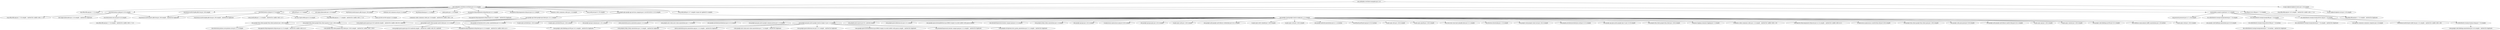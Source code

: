 digraph examples {
	"com.xebialabs.overthere:examples:jar:1.0.0" -> "com.xebialabs.overthere:overthere:jar:5.3.2:compile" ; 
	"com.xebialabs.overthere:examples:jar:1.0.0" -> "ch.qos.logback:logback-classic:jar:1.0.6:compile" ; 
	"com.xebialabs.overthere:overthere:jar:5.3.2:compile" -> "nl.javadude.scannit:scannit:jar:1.4.1:compile" ; 
	"com.xebialabs.overthere:overthere:jar:5.3.2:compile" -> "org.slf4j:slf4j-api:jar:1.7.12:compile" ; 
	"com.xebialabs.overthere:overthere:jar:5.3.2:compile" -> "org.slf4j:jcl-over-slf4j:jar:1.7.12:compile" ; 
	"com.xebialabs.overthere:overthere:jar:5.3.2:compile" -> "com.hierynomus:sshj:jar:0.27.0:compile" ; 
	"com.xebialabs.overthere:overthere:jar:5.3.2:compile" -> "jcifs:jcifs:jar:1.3.17:compile" ; 
	"com.xebialabs.overthere:overthere:jar:5.3.2:compile" -> "com.hierynomus:smbj:jar:0.10.0:compile" ; 
	"com.xebialabs.overthere:overthere:jar:5.3.2:compile" -> "net.engio:mbassador:jar:1.3.0:compile" ; 
	"com.xebialabs.overthere:overthere:jar:5.3.2:compile" -> "org.bouncycastle:bcprov-jdk15on:jar:1.60:compile" ; 
	"com.xebialabs.overthere:overthere:jar:5.3.2:compile" -> "org.bouncycastle:bcpkix-jdk15on:jar:1.60:compile" ; 
	"com.xebialabs.overthere:overthere:jar:5.3.2:compile" -> "commons-net:commons-net:jar:3.3:compile" ; 
	"com.xebialabs.overthere:overthere:jar:5.3.2:compile" -> "org.dom4j:dom4j:jar:2.1.3:compile" ; 
	"com.xebialabs.overthere:overthere:jar:5.3.2:compile" -> "jaxen:jaxen:jar:1.1.6:compile" ; 
	"com.xebialabs.overthere:overthere:jar:5.3.2:compile" -> "org.apache.httpcomponents:httpclient:jar:4.4.1:compile" ; 
	"com.xebialabs.overthere:overthere:jar:5.3.2:compile" -> "org.apache.httpcomponents:httpcore:jar:4.4.1:compile" ; 
	"com.xebialabs.overthere:overthere:jar:5.3.2:compile" -> "commons-codec:commons-codec:jar:1.10:compile" ; 
	"com.xebialabs.overthere:overthere:jar:5.3.2:compile" -> "com.jcraft:jsch:jar:0.1.55:compile" ; 
	"com.xebialabs.overthere:overthere:jar:5.3.2:compile" -> "com.google.cloud:google-cloud-os-login:jar:1.2.2:compile" ; 
	"com.xebialabs.overthere:overthere:jar:5.3.2:compile" -> "com.google.apis:google-api-services-compute:jar:v1-rev20210310-1.31.0:compile" ; 
	"com.xebialabs.overthere:overthere:jar:5.3.2:compile" -> "com.jcraft:jzlib:jar:1.0.7:compile (scope not updated to compile)" ; 
	"nl.javadude.scannit:scannit:jar:1.4.1:compile" -> "de.schlichtherle.truezip:truezip-file:jar:7.7.8:compile" ; 
	"nl.javadude.scannit:scannit:jar:1.4.1:compile" -> "org.javassist:javassist:jar:3.17.1-GA:compile" ; 
	"nl.javadude.scannit:scannit:jar:1.4.1:compile" -> "de.schlichtherle.truezip:truezip-driver-zip:jar:7.7.8:compile" ; 
	"nl.javadude.scannit:scannit:jar:1.4.1:compile" -> "(org.slf4j:slf4j-api:jar:1.7.12:compile - omitted for duplicate)" ; 
	"nl.javadude.scannit:scannit:jar:1.4.1:compile" -> "de.schlichtherle.truezip:truezip-kernel:jar:7.7.8:compile" ; 
	"de.schlichtherle.truezip:truezip-file:jar:7.7.8:compile" -> "de.schlichtherle.truezip:truezip-driver-file:jar:7.7.8:runtime" ; 
	"de.schlichtherle.truezip:truezip-file:jar:7.7.8:compile" -> "(de.schlichtherle.truezip:truezip-kernel:jar:7.7.8:compile - omitted for duplicate)" ; 
	"de.schlichtherle.truezip:truezip-driver-file:jar:7.7.8:runtime" -> "(de.schlichtherle.truezip:truezip-kernel:jar:7.7.8:runtime - omitted for duplicate)" ; 
	"de.schlichtherle.truezip:truezip-driver-zip:jar:7.7.8:compile" -> "de.schlichtherle.truezip:truezip-swing:jar:7.7.8:compile" ; 
	"de.schlichtherle.truezip:truezip-driver-zip:jar:7.7.8:compile" -> "org.apache.commons:commons-compress:jar:1.9:compile" ; 
	"de.schlichtherle.truezip:truezip-driver-zip:jar:7.7.8:compile" -> "(org.bouncycastle:bcprov-jdk15on:jar:1.51:compile - omitted for conflict with 1.60)" ; 
	"de.schlichtherle.truezip:truezip-driver-zip:jar:7.7.8:compile" -> "(de.schlichtherle.truezip:truezip-kernel:jar:7.7.8:compile - omitted for duplicate)" ; 
	"de.schlichtherle.truezip:truezip-swing:jar:7.7.8:compile" -> "(com.google.code.findbugs:annotations:jar:3.0.0:compile - omitted for duplicate)" ; 
	"de.schlichtherle.truezip:truezip-kernel:jar:7.7.8:compile" -> "com.google.code.findbugs:annotations:jar:3.0.0:compile" ; 
	"org.slf4j:jcl-over-slf4j:jar:1.7.12:compile" -> "(org.slf4j:slf4j-api:jar:1.7.12:compile - omitted for duplicate)" ; 
	"com.hierynomus:sshj:jar:0.27.0:compile" -> "(org.slf4j:slf4j-api:jar:1.7.7:compile - omitted for conflict with 1.7.12)" ; 
	"com.hierynomus:sshj:jar:0.27.0:compile" -> "(org.bouncycastle:bcprov-jdk15on:jar:1.60:compile - omitted for duplicate)" ; 
	"com.hierynomus:sshj:jar:0.27.0:compile" -> "(org.bouncycastle:bcpkix-jdk15on:jar:1.60:compile - omitted for duplicate)" ; 
	"com.hierynomus:sshj:jar:0.27.0:compile" -> "(com.jcraft:jzlib:jar:1.1.3:compile - omitted for conflict with 1.0.7)" ; 
	"com.hierynomus:sshj:jar:0.27.0:compile" -> "net.i2p.crypto:eddsa:jar:0.2.0:compile" ; 
	"jcifs:jcifs:jar:1.3.17:compile" -> "javax.servlet:servlet-api:jar:2.4:compile" ; 
	"com.hierynomus:smbj:jar:0.10.0:compile" -> "(org.slf4j:slf4j-api:jar:1.7.25:compile - omitted for conflict with 1.7.12)" ; 
	"com.hierynomus:smbj:jar:0.10.0:compile" -> "(org.bouncycastle:bcprov-jdk15on:jar:1.60:compile - omitted for duplicate)" ; 
	"com.hierynomus:smbj:jar:0.10.0:compile" -> "(net.engio:mbassador:jar:1.3.0:compile - omitted for duplicate)" ; 
	"com.hierynomus:smbj:jar:0.10.0:compile" -> "com.hierynomus:asn-one:jar:0.4.0:compile" ; 
	"com.hierynomus:asn-one:jar:0.4.0:compile" -> "(org.slf4j:slf4j-api:jar:1.7.13:compile - omitted for conflict with 1.7.12)" ; 
	"org.bouncycastle:bcpkix-jdk15on:jar:1.60:compile" -> "(org.bouncycastle:bcprov-jdk15on:jar:1.60:compile - omitted for duplicate)" ; 
	"org.apache.httpcomponents:httpclient:jar:4.4.1:compile" -> "(org.apache.httpcomponents:httpcore:jar:4.4.1:compile - omitted for duplicate)" ; 
	"org.apache.httpcomponents:httpclient:jar:4.4.1:compile" -> "(commons-codec:commons-codec:jar:1.9:compile - omitted for conflict with 1.10)" ; 
	"com.google.cloud:google-cloud-os-login:jar:1.2.2:compile" -> "io.grpc:grpc-api:jar:1.36.0:compile" ; 
	"com.google.cloud:google-cloud-os-login:jar:1.2.2:compile" -> "io.grpc:grpc-context:jar:1.36.0:compile" ; 
	"com.google.cloud:google-cloud-os-login:jar:1.2.2:compile" -> "com.google.code.findbugs:jsr305:jar:3.0.2:compile" ; 
	"com.google.cloud:google-cloud-os-login:jar:1.2.2:compile" -> "org.codehaus.mojo:animal-sniffer-annotations:jar:1.20:runtime" ; 
	"com.google.cloud:google-cloud-os-login:jar:1.2.2:compile" -> "io.grpc:grpc-stub:jar:1.36.0:compile" ; 
	"com.google.cloud:google-cloud-os-login:jar:1.2.2:compile" -> "com.google.errorprone:error_prone_annotations:jar:2.5.1:compile" ; 
	"com.google.cloud:google-cloud-os-login:jar:1.2.2:compile" -> "io.grpc:grpc-protobuf:jar:1.36.0:compile" ; 
	"com.google.cloud:google-cloud-os-login:jar:1.2.2:compile" -> "io.grpc:grpc-protobuf-lite:jar:1.36.0:compile" ; 
	"com.google.cloud:google-cloud-os-login:jar:1.2.2:compile" -> "com.google.api:api-common:jar:1.10.1:compile" ; 
	"com.google.cloud:google-cloud-os-login:jar:1.2.2:compile" -> "javax.annotation:javax.annotation-api:jar:1.3.2:compile" ; 
	"com.google.cloud:google-cloud-os-login:jar:1.2.2:compile" -> "com.google.auto.value:auto-value-annotations:jar:1.7.4:compile" ; 
	"com.google.cloud:google-cloud-os-login:jar:1.2.2:compile" -> "com.google.protobuf:protobuf-java:jar:3.15.5:compile" ; 
	"com.google.cloud:google-cloud-os-login:jar:1.2.2:compile" -> "com.google.api.grpc:proto-google-common-protos:jar:2.1.0:compile" ; 
	"com.google.cloud:google-cloud-os-login:jar:1.2.2:compile" -> "com.google.api.grpc:proto-google-cloud-os-login-v1:jar:1.2.2:compile" ; 
	"com.google.cloud:google-cloud-os-login:jar:1.2.2:compile" -> "com.google.guava:guava:jar:30.1-android:compile" ; 
	"com.google.cloud:google-cloud-os-login:jar:1.2.2:compile" -> "com.google.guava:failureaccess:jar:1.0.1:compile" ; 
	"com.google.cloud:google-cloud-os-login:jar:1.2.2:compile" -> "com.google.guava:listenablefuture:jar:9999.0-empty-to-avoid-conflict-with-guava:compile" ; 
	"com.google.cloud:google-cloud-os-login:jar:1.2.2:compile" -> "org.checkerframework:checker-compat-qual:jar:2.5.5:compile" ; 
	"com.google.cloud:google-cloud-os-login:jar:1.2.2:compile" -> "com.google.j2objc:j2objc-annotations:jar:1.3:compile" ; 
	"com.google.cloud:google-cloud-os-login:jar:1.2.2:compile" -> "com.google.api:gax:jar:1.62.0:compile" ; 
	"com.google.cloud:google-cloud-os-login:jar:1.2.2:compile" -> "io.opencensus:opencensus-api:jar:0.28.0:compile" ; 
	"com.google.cloud:google-cloud-os-login:jar:1.2.2:compile" -> "com.google.api:gax-grpc:jar:1.62.0:compile" ; 
	"com.google.cloud:google-cloud-os-login:jar:1.2.2:compile" -> "io.grpc:grpc-auth:jar:1.36.0:compile" ; 
	"com.google.cloud:google-cloud-os-login:jar:1.2.2:compile" -> "com.google.auth:google-auth-library-credentials:jar:0.24.1:compile" ; 
	"com.google.cloud:google-cloud-os-login:jar:1.2.2:compile" -> "io.grpc:grpc-netty-shaded:jar:1.36.0:compile" ; 
	"com.google.cloud:google-cloud-os-login:jar:1.2.2:compile" -> "io.grpc:grpc-core:jar:1.36.0:compile" ; 
	"com.google.cloud:google-cloud-os-login:jar:1.2.2:compile" -> "com.google.android:annotations:jar:4.1.1.4:runtime" ; 
	"com.google.cloud:google-cloud-os-login:jar:1.2.2:compile" -> "io.perfmark:perfmark-api:jar:0.23.0:runtime" ; 
	"com.google.cloud:google-cloud-os-login:jar:1.2.2:compile" -> "io.grpc:grpc-alts:jar:1.36.0:compile" ; 
	"com.google.cloud:google-cloud-os-login:jar:1.2.2:compile" -> "io.grpc:grpc-grpclb:jar:1.36.0:compile" ; 
	"com.google.cloud:google-cloud-os-login:jar:1.2.2:compile" -> "org.conscrypt:conscrypt-openjdk-uber:jar:2.5.1:compile" ; 
	"com.google.cloud:google-cloud-os-login:jar:1.2.2:compile" -> "org.threeten:threetenbp:jar:1.5.0:compile" ; 
	"com.google.cloud:google-cloud-os-login:jar:1.2.2:compile" -> "com.google.cloud:google-cloud-core:jar:1.94.3:compile" ; 
	"com.google.cloud:google-cloud-os-login:jar:1.2.2:compile" -> "com.google.protobuf:protobuf-java-util:jar:3.15.5:compile" ; 
	"com.google.cloud:google-cloud-os-login:jar:1.2.2:compile" -> "com.google.api.grpc:proto-google-iam-v1:jar:1.0.10:compile" ; 
	"com.google.cloud:google-cloud-os-login:jar:1.2.2:compile" -> "com.google.http-client:google-http-client:jar:1.39.0:compile" ; 
	"com.google.cloud:google-cloud-os-login:jar:1.2.2:compile" -> "(org.apache.httpcomponents:httpclient:jar:4.5.13:compile - omitted for conflict with 4.4.1)" ; 
	"com.google.cloud:google-cloud-os-login:jar:1.2.2:compile" -> "commons-logging:commons-logging:jar:1.2:compile" ; 
	"com.google.cloud:google-cloud-os-login:jar:1.2.2:compile" -> "(commons-codec:commons-codec:jar:1.15:compile - omitted for conflict with 1.10)" ; 
	"com.google.cloud:google-cloud-os-login:jar:1.2.2:compile" -> "(org.apache.httpcomponents:httpcore:jar:4.4.14:compile - omitted for conflict with 4.4.1)" ; 
	"com.google.cloud:google-cloud-os-login:jar:1.2.2:compile" -> "io.opencensus:opencensus-contrib-http-util:jar:0.28.0:compile" ; 
	"com.google.cloud:google-cloud-os-login:jar:1.2.2:compile" -> "com.google.http-client:google-http-client-gson:jar:1.39.0:compile" ; 
	"com.google.cloud:google-cloud-os-login:jar:1.2.2:compile" -> "com.google.code.gson:gson:jar:2.8.6:compile" ; 
	"com.google.cloud:google-cloud-os-login:jar:1.2.2:compile" -> "com.google.auth:google-auth-library-oauth2-http:jar:0.24.1:compile" ; 
	"com.google.api.grpc:proto-google-cloud-os-login-v1:jar:1.2.2:compile" -> "(com.google.code.findbugs:jsr305:jar:3.0.2:compile - omitted for duplicate)" ; 
	"com.google.api.grpc:proto-google-cloud-os-login-v1:jar:1.2.2:compile" -> "(javax.annotation:javax.annotation-api:jar:1.3.2:compile - omitted for duplicate)" ; 
	"com.google.api.grpc:proto-google-cloud-os-login-v1:jar:1.2.2:compile" -> "(com.google.auto.value:auto-value-annotations:jar:1.7.4:compile - omitted for duplicate)" ; 
	"com.google.api.grpc:proto-google-cloud-os-login-v1:jar:1.2.2:compile" -> "(com.google.guava:failureaccess:jar:1.0.1:compile - omitted for duplicate)" ; 
	"com.google.api.grpc:proto-google-cloud-os-login-v1:jar:1.2.2:compile" -> "(com.google.guava:listenablefuture:jar:9999.0-empty-to-avoid-conflict-with-guava:compile - omitted for duplicate)" ; 
	"com.google.api.grpc:proto-google-cloud-os-login-v1:jar:1.2.2:compile" -> "(org.checkerframework:checker-compat-qual:jar:2.5.5:compile - omitted for duplicate)" ; 
	"com.google.api.grpc:proto-google-cloud-os-login-v1:jar:1.2.2:compile" -> "(com.google.errorprone:error_prone_annotations:jar:2.5.1:compile - omitted for duplicate)" ; 
	"com.google.api.grpc:proto-google-cloud-os-login-v1:jar:1.2.2:compile" -> "(com.google.j2objc:j2objc-annotations:jar:1.3:compile - omitted for duplicate)" ; 
	"com.google.apis:google-api-services-compute:jar:v1-rev20210310-1.31.0:compile" -> "com.google.api-client:google-api-client:jar:1.31.1:compile" ; 
	"com.google.api-client:google-api-client:jar:1.31.1:compile" -> "com.google.oauth-client:google-oauth-client:jar:1.31.2:compile" ; 
	"com.google.api-client:google-api-client:jar:1.31.1:compile" -> "com.google.http-client:google-http-client-jackson2:jar:1.38.0:compile" ; 
	"com.google.api-client:google-api-client:jar:1.31.1:compile" -> "(com.google.guava:guava:jar:29.0-android:compile - omitted for conflict with 30.1-android)" ; 
	"com.google.api-client:google-api-client:jar:1.31.1:compile" -> "com.google.http-client:google-http-client-apache-v2:jar:1.38.0:compile" ; 
	"com.google.oauth-client:google-oauth-client:jar:1.31.2:compile" -> "(com.google.http-client:google-http-client:jar:1.38.0:compile - omitted for conflict with 1.39.0)" ; 
	"com.google.oauth-client:google-oauth-client:jar:1.31.2:compile" -> "(com.google.code.findbugs:jsr305:jar:3.0.2:compile - omitted for duplicate)" ; 
	"com.google.oauth-client:google-oauth-client:jar:1.31.2:compile" -> "(com.google.guava:guava:jar:30.0-android:compile - omitted for conflict with 30.1-android)" ; 
	"com.google.http-client:google-http-client-jackson2:jar:1.38.0:compile" -> "(com.google.http-client:google-http-client:jar:1.38.0:compile - omitted for conflict with 1.39.0)" ; 
	"com.google.http-client:google-http-client-jackson2:jar:1.38.0:compile" -> "com.fasterxml.jackson.core:jackson-core:jar:2.11.3:compile" ; 
	"com.google.http-client:google-http-client-apache-v2:jar:1.38.0:compile" -> "(com.google.http-client:google-http-client:jar:1.38.0:compile - omitted for conflict with 1.39.0)" ; 
	"com.google.http-client:google-http-client-apache-v2:jar:1.38.0:compile" -> "(org.apache.httpcomponents:httpclient:jar:4.5.13:compile - omitted for conflict with 4.4.1)" ; 
	"com.google.http-client:google-http-client-apache-v2:jar:1.38.0:compile" -> "(org.apache.httpcomponents:httpcore:jar:4.4.13:compile - omitted for conflict with 4.4.1)" ; 
	"ch.qos.logback:logback-classic:jar:1.0.6:compile" -> "ch.qos.logback:logback-core:jar:1.0.6:compile" ; 
	"ch.qos.logback:logback-classic:jar:1.0.6:compile" -> "(org.slf4j:slf4j-api:jar:1.6.5:compile - omitted for conflict with 1.7.12)" ; 
}
